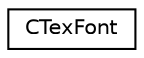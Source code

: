 digraph "Graphical Class Hierarchy"
{
  edge [fontname="Helvetica",fontsize="10",labelfontname="Helvetica",labelfontsize="10"];
  node [fontname="Helvetica",fontsize="10",shape=record];
  rankdir="LR";
  Node1 [label="CTexFont",height=0.2,width=0.4,color="black", fillcolor="white", style="filled",URL="$struct_c_tex_font.html"];
}
